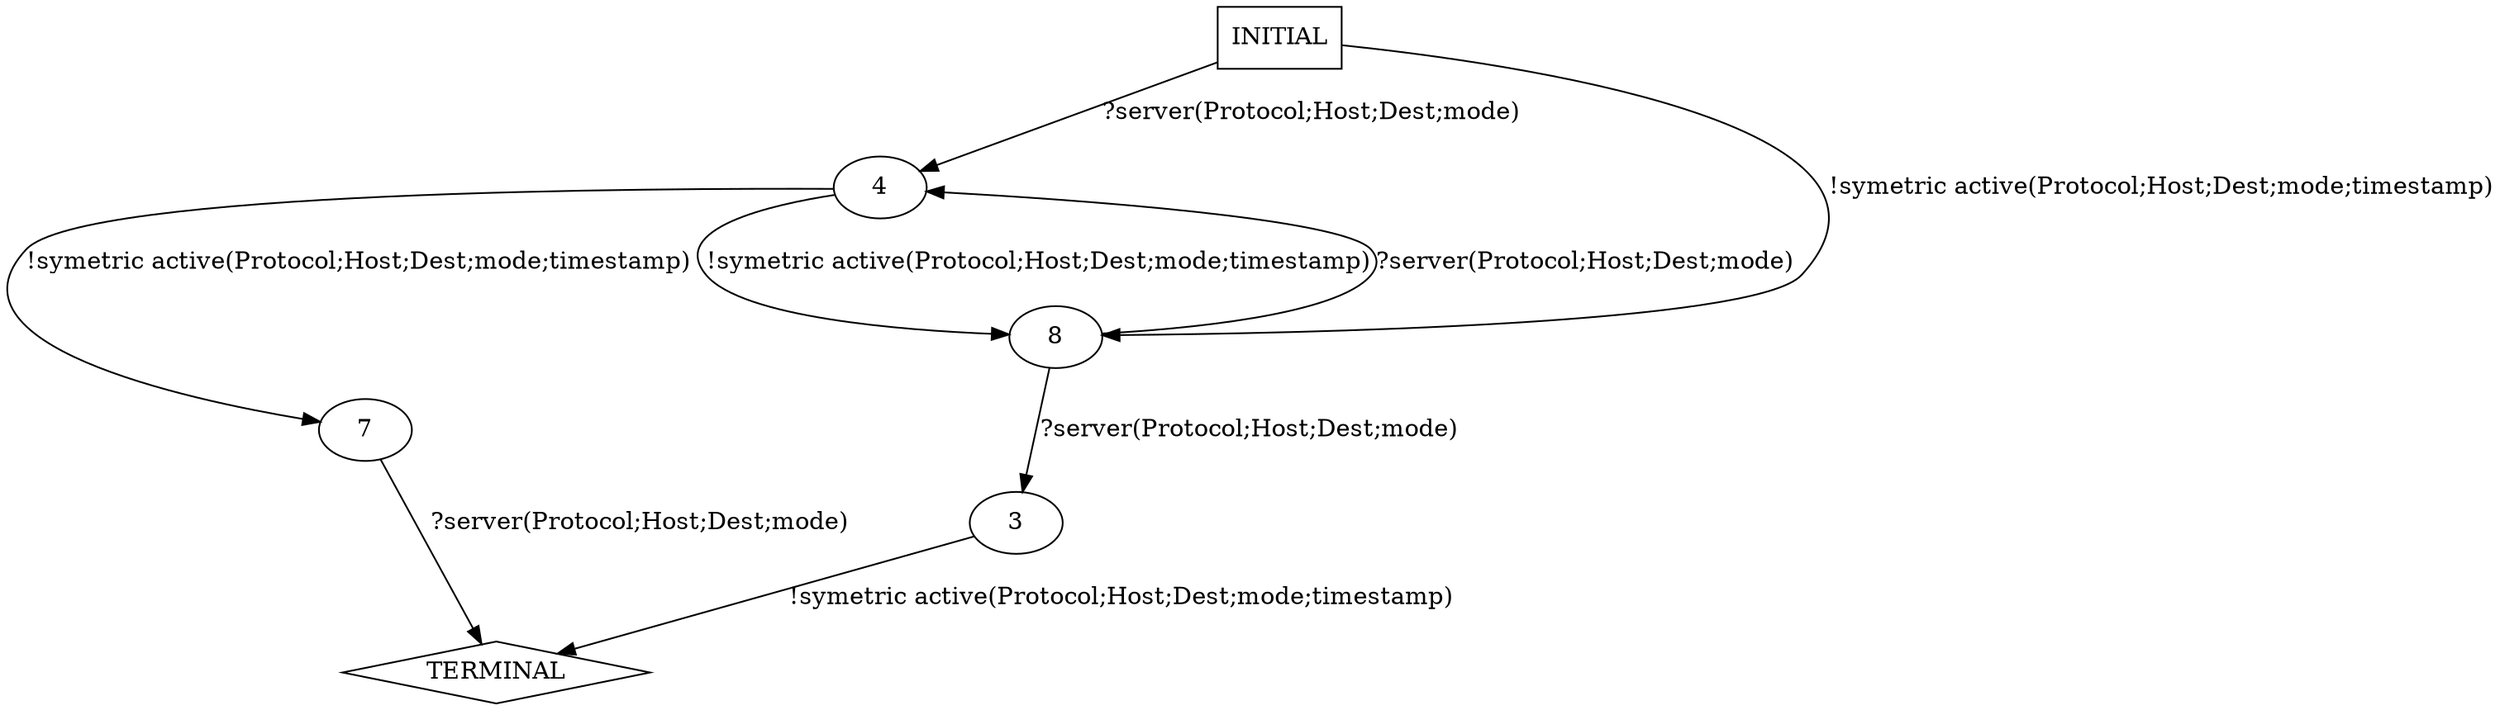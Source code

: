 digraph G {
  3 [label="3"];
  4 [label="4"];
  7 [label="7"];
  8 [label="8"];
  9 [label="TERMINAL",shape=diamond];
  10 [label="INITIAL",shape=box];
10->8 [label="!symetric active(Protocol;Host;Dest;mode;timestamp)"];
3->9 [label="!symetric active(Protocol;Host;Dest;mode;timestamp)"];
4->7 [label="!symetric active(Protocol;Host;Dest;mode;timestamp)"];
4->8 [label="!symetric active(Protocol;Host;Dest;mode;timestamp)"];
10->4 [label="?server(Protocol;Host;Dest;mode)"];
7->9 [label="?server(Protocol;Host;Dest;mode)"];
8->3 [label="?server(Protocol;Host;Dest;mode)"];
8->4 [label="?server(Protocol;Host;Dest;mode)"];
}
